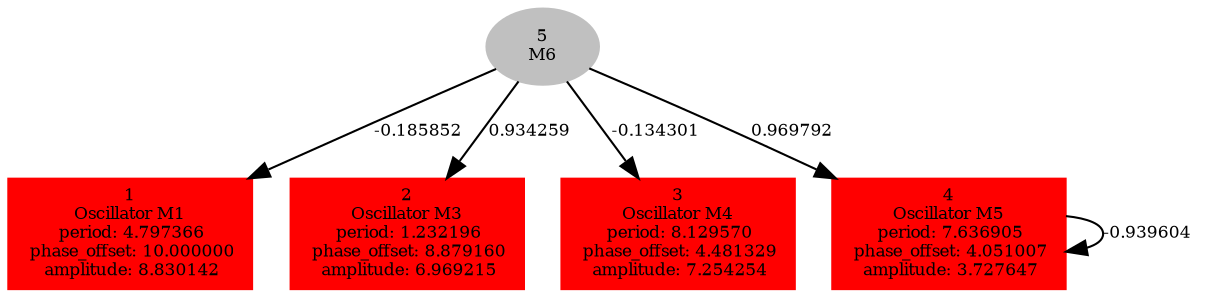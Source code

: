  digraph g{ forcelabels=true;
1 [label=<1<BR />Oscillator M1<BR /> period: 4.797366<BR /> phase_offset: 10.000000<BR /> amplitude: 8.830142>, shape=box,color=red,style=filled,fontsize=8];2 [label=<2<BR />Oscillator M3<BR /> period: 1.232196<BR /> phase_offset: 8.879160<BR /> amplitude: 6.969215>, shape=box,color=red,style=filled,fontsize=8];3 [label=<3<BR />Oscillator M4<BR /> period: 8.129570<BR /> phase_offset: 4.481329<BR /> amplitude: 7.254254>, shape=box,color=red,style=filled,fontsize=8];4 [label=<4<BR />Oscillator M5<BR /> period: 7.636905<BR /> phase_offset: 4.051007<BR /> amplitude: 3.727647>, shape=box,color=red,style=filled,fontsize=8];5[label=<5<BR/>M6>,color="grey",style=filled,fontsize=8];
4 -> 4[label="-0.939604 ",fontsize="8"];
5 -> 1[label="-0.185852 ",fontsize="8"];
5 -> 2[label="0.934259 ",fontsize="8"];
5 -> 3[label="-0.134301 ",fontsize="8"];
5 -> 4[label="0.969792 ",fontsize="8"];
 }
